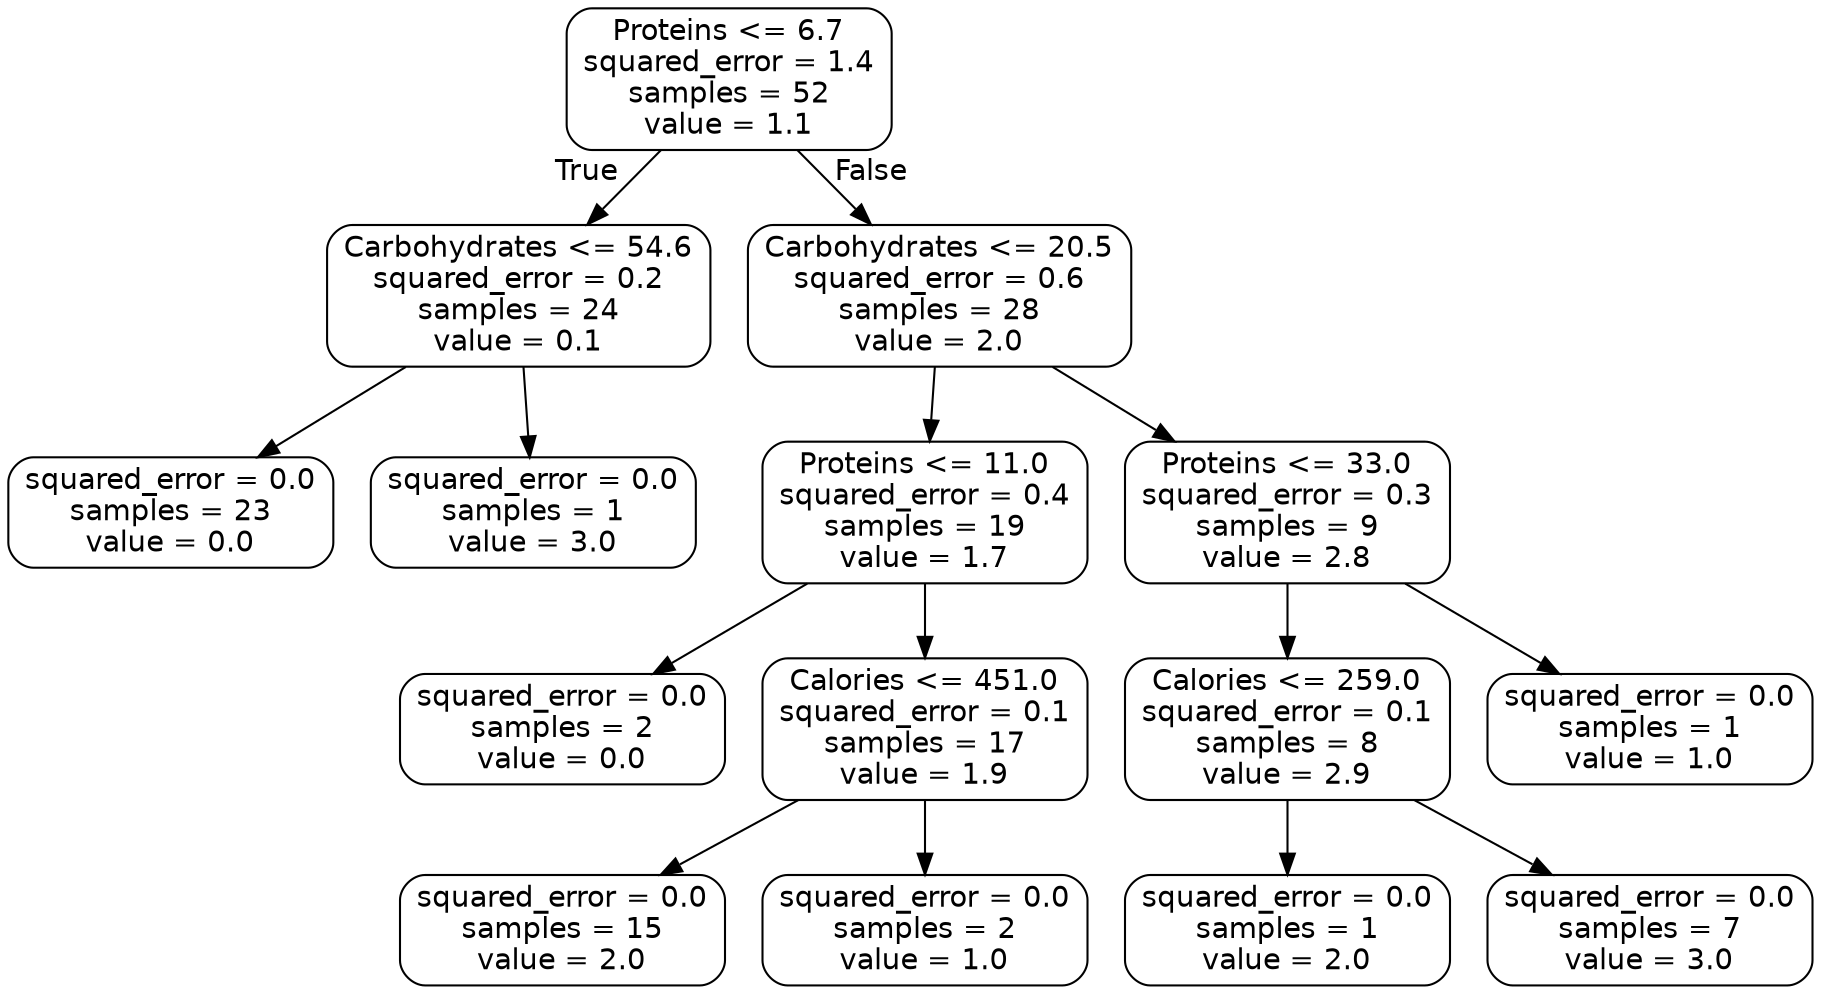digraph Tree {
node [shape=box, style="rounded", color="black", fontname="helvetica"] ;
edge [fontname="helvetica"] ;
0 [label="Proteins <= 6.7\nsquared_error = 1.4\nsamples = 52\nvalue = 1.1"] ;
1 [label="Carbohydrates <= 54.6\nsquared_error = 0.2\nsamples = 24\nvalue = 0.1"] ;
0 -> 1 [labeldistance=2.5, labelangle=45, headlabel="True"] ;
2 [label="squared_error = 0.0\nsamples = 23\nvalue = 0.0"] ;
1 -> 2 ;
3 [label="squared_error = 0.0\nsamples = 1\nvalue = 3.0"] ;
1 -> 3 ;
4 [label="Carbohydrates <= 20.5\nsquared_error = 0.6\nsamples = 28\nvalue = 2.0"] ;
0 -> 4 [labeldistance=2.5, labelangle=-45, headlabel="False"] ;
5 [label="Proteins <= 11.0\nsquared_error = 0.4\nsamples = 19\nvalue = 1.7"] ;
4 -> 5 ;
6 [label="squared_error = 0.0\nsamples = 2\nvalue = 0.0"] ;
5 -> 6 ;
7 [label="Calories <= 451.0\nsquared_error = 0.1\nsamples = 17\nvalue = 1.9"] ;
5 -> 7 ;
8 [label="squared_error = 0.0\nsamples = 15\nvalue = 2.0"] ;
7 -> 8 ;
9 [label="squared_error = 0.0\nsamples = 2\nvalue = 1.0"] ;
7 -> 9 ;
10 [label="Proteins <= 33.0\nsquared_error = 0.3\nsamples = 9\nvalue = 2.8"] ;
4 -> 10 ;
11 [label="Calories <= 259.0\nsquared_error = 0.1\nsamples = 8\nvalue = 2.9"] ;
10 -> 11 ;
12 [label="squared_error = 0.0\nsamples = 1\nvalue = 2.0"] ;
11 -> 12 ;
13 [label="squared_error = 0.0\nsamples = 7\nvalue = 3.0"] ;
11 -> 13 ;
14 [label="squared_error = 0.0\nsamples = 1\nvalue = 1.0"] ;
10 -> 14 ;
}